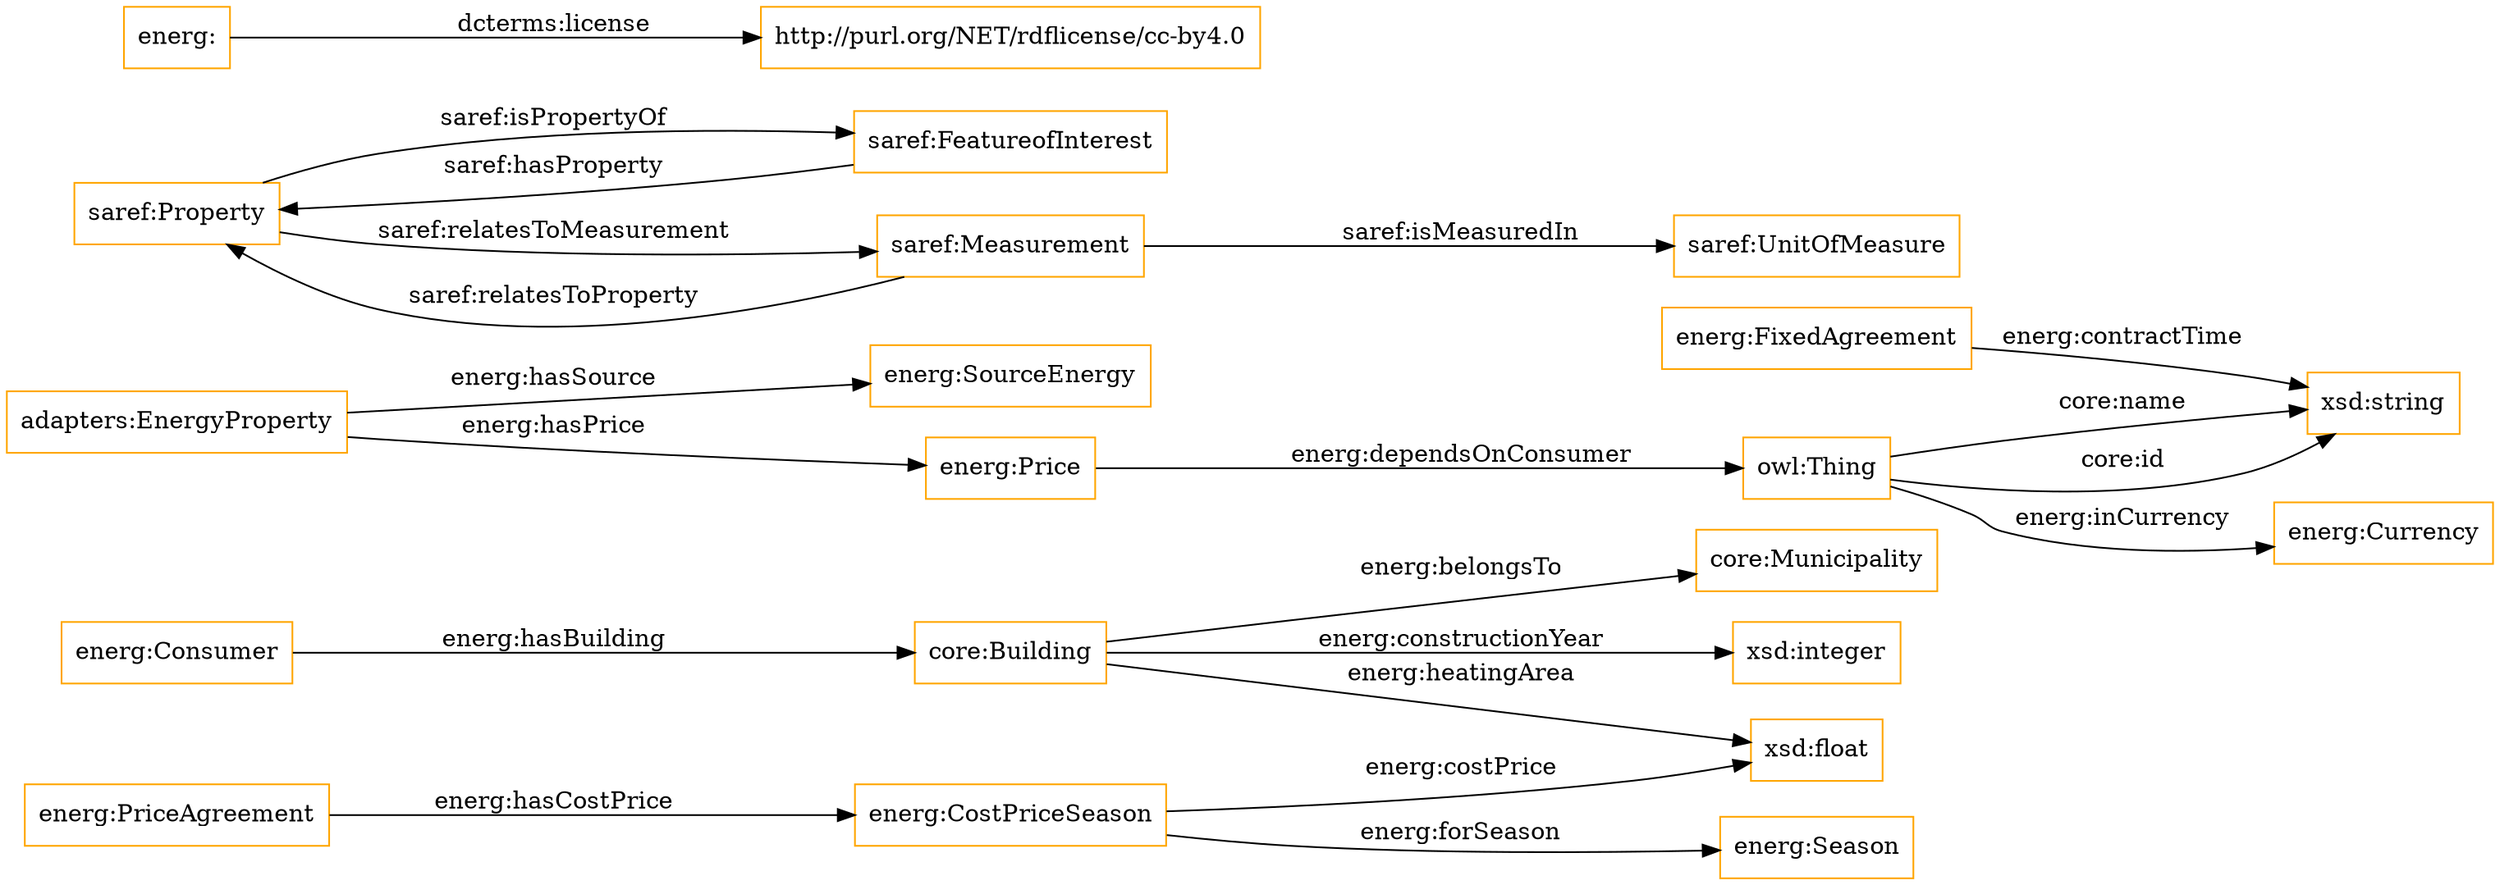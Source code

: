 digraph ar2dtool_diagram { 
rankdir=LR;
size="1501"
node [shape = rectangle, color="orange"]; "energ:CostPriceSeason" "energ:FixedAgreement" "energ:PriceAgreement" "saref:Property" "energ:SourceEnergy" "energ:Price" "adapters:EnergyProperty" "core:Building" "core:Municipality" "energ:Season" "saref:UnitOfMeasure" "energ:Currency" "saref:FeatureofInterest" "energ:Consumer" "saref:Measurement" ; /*classes style*/
	"energ:" -> "http://purl.org/NET/rdflicense/cc-by4.0" [ label = "dcterms:license" ];
	"energ:FixedAgreement" -> "xsd:string" [ label = "energ:contractTime" ];
	"energ:CostPriceSeason" -> "energ:Season" [ label = "energ:forSeason" ];
	"core:Building" -> "xsd:integer" [ label = "energ:constructionYear" ];
	"core:Building" -> "core:Municipality" [ label = "energ:belongsTo" ];
	"core:Building" -> "xsd:float" [ label = "energ:heatingArea" ];
	"energ:Price" -> "owl:Thing" [ label = "energ:dependsOnConsumer" ];
	"saref:Measurement" -> "saref:Property" [ label = "saref:relatesToProperty" ];
	"saref:FeatureofInterest" -> "saref:Property" [ label = "saref:hasProperty" ];
	"owl:Thing" -> "xsd:string" [ label = "core:name" ];
	"adapters:EnergyProperty" -> "energ:Price" [ label = "energ:hasPrice" ];
	"saref:Measurement" -> "saref:UnitOfMeasure" [ label = "saref:isMeasuredIn" ];
	"owl:Thing" -> "energ:Currency" [ label = "energ:inCurrency" ];
	"energ:CostPriceSeason" -> "xsd:float" [ label = "energ:costPrice" ];
	"energ:PriceAgreement" -> "energ:CostPriceSeason" [ label = "energ:hasCostPrice" ];
	"energ:Consumer" -> "core:Building" [ label = "energ:hasBuilding" ];
	"saref:Property" -> "saref:Measurement" [ label = "saref:relatesToMeasurement" ];
	"adapters:EnergyProperty" -> "energ:SourceEnergy" [ label = "energ:hasSource" ];
	"saref:Property" -> "saref:FeatureofInterest" [ label = "saref:isPropertyOf" ];
	"owl:Thing" -> "xsd:string" [ label = "core:id" ];

}
